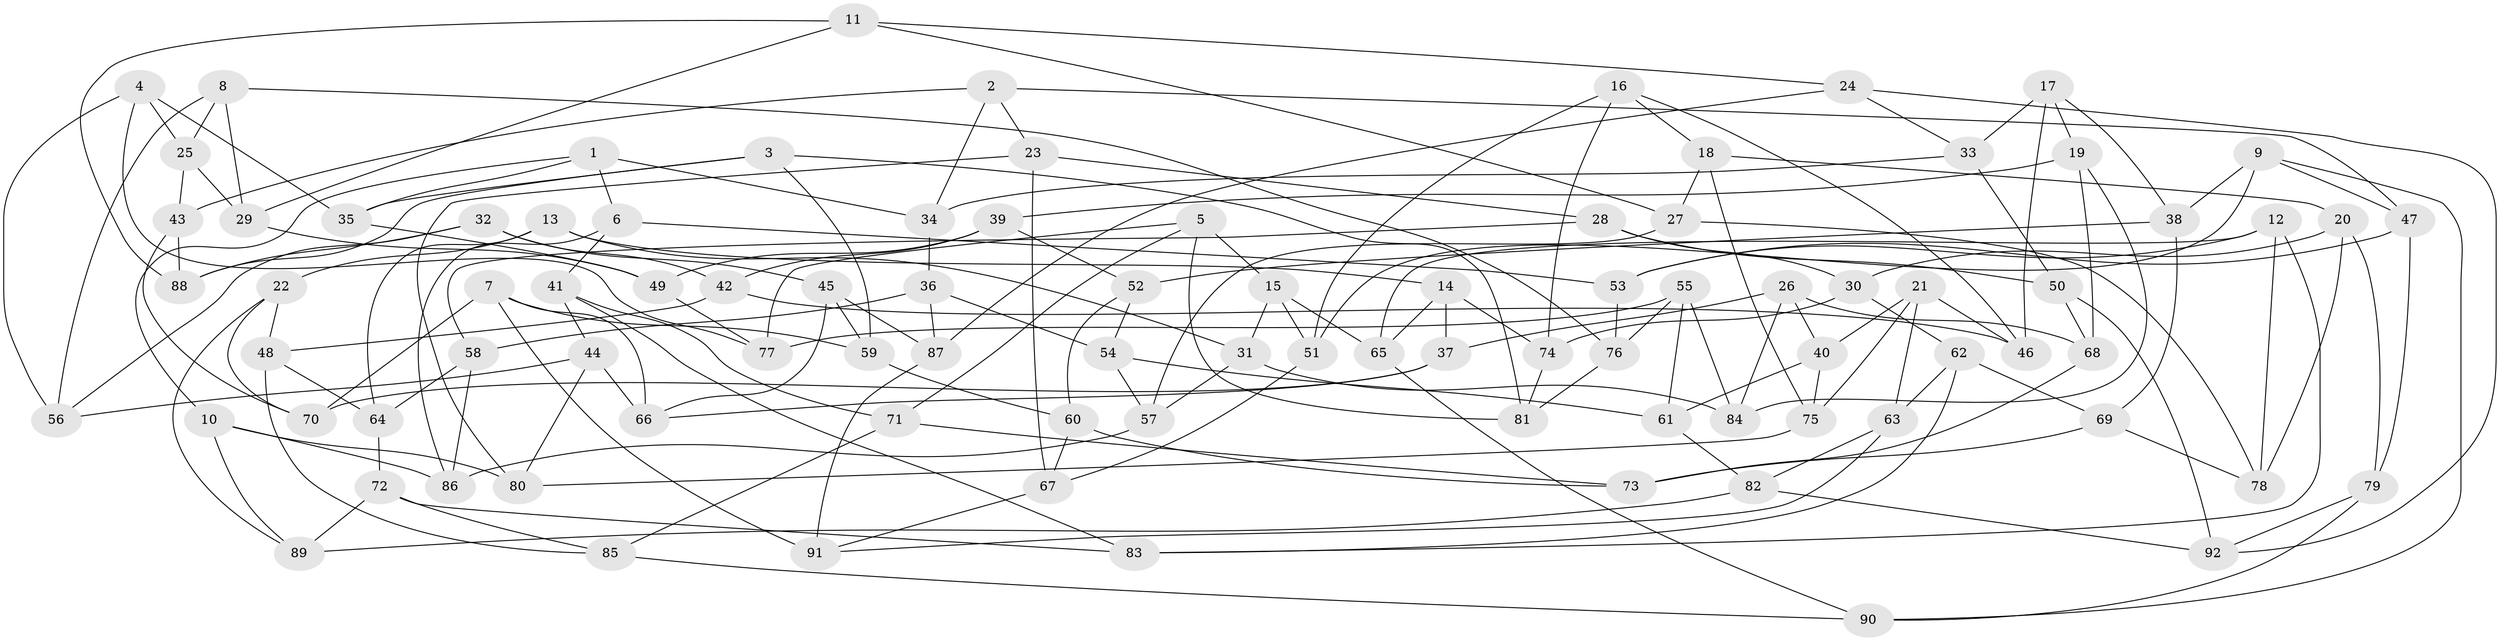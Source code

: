 // coarse degree distribution, {6: 0.5344827586206896, 5: 0.05172413793103448, 4: 0.39655172413793105, 3: 0.017241379310344827}
// Generated by graph-tools (version 1.1) at 2025/24/03/03/25 07:24:24]
// undirected, 92 vertices, 184 edges
graph export_dot {
graph [start="1"]
  node [color=gray90,style=filled];
  1;
  2;
  3;
  4;
  5;
  6;
  7;
  8;
  9;
  10;
  11;
  12;
  13;
  14;
  15;
  16;
  17;
  18;
  19;
  20;
  21;
  22;
  23;
  24;
  25;
  26;
  27;
  28;
  29;
  30;
  31;
  32;
  33;
  34;
  35;
  36;
  37;
  38;
  39;
  40;
  41;
  42;
  43;
  44;
  45;
  46;
  47;
  48;
  49;
  50;
  51;
  52;
  53;
  54;
  55;
  56;
  57;
  58;
  59;
  60;
  61;
  62;
  63;
  64;
  65;
  66;
  67;
  68;
  69;
  70;
  71;
  72;
  73;
  74;
  75;
  76;
  77;
  78;
  79;
  80;
  81;
  82;
  83;
  84;
  85;
  86;
  87;
  88;
  89;
  90;
  91;
  92;
  1 -- 10;
  1 -- 6;
  1 -- 35;
  1 -- 34;
  2 -- 23;
  2 -- 47;
  2 -- 34;
  2 -- 43;
  3 -- 88;
  3 -- 59;
  3 -- 81;
  3 -- 35;
  4 -- 35;
  4 -- 77;
  4 -- 56;
  4 -- 25;
  5 -- 71;
  5 -- 77;
  5 -- 15;
  5 -- 81;
  6 -- 41;
  6 -- 86;
  6 -- 53;
  7 -- 66;
  7 -- 70;
  7 -- 91;
  7 -- 59;
  8 -- 25;
  8 -- 76;
  8 -- 56;
  8 -- 29;
  9 -- 38;
  9 -- 51;
  9 -- 90;
  9 -- 47;
  10 -- 89;
  10 -- 80;
  10 -- 86;
  11 -- 24;
  11 -- 29;
  11 -- 27;
  11 -- 88;
  12 -- 78;
  12 -- 65;
  12 -- 53;
  12 -- 83;
  13 -- 31;
  13 -- 14;
  13 -- 64;
  13 -- 22;
  14 -- 74;
  14 -- 65;
  14 -- 37;
  15 -- 65;
  15 -- 31;
  15 -- 51;
  16 -- 46;
  16 -- 51;
  16 -- 74;
  16 -- 18;
  17 -- 33;
  17 -- 19;
  17 -- 38;
  17 -- 46;
  18 -- 20;
  18 -- 27;
  18 -- 75;
  19 -- 39;
  19 -- 68;
  19 -- 84;
  20 -- 79;
  20 -- 78;
  20 -- 30;
  21 -- 75;
  21 -- 40;
  21 -- 63;
  21 -- 46;
  22 -- 89;
  22 -- 48;
  22 -- 70;
  23 -- 28;
  23 -- 67;
  23 -- 80;
  24 -- 92;
  24 -- 33;
  24 -- 87;
  25 -- 29;
  25 -- 43;
  26 -- 68;
  26 -- 37;
  26 -- 40;
  26 -- 84;
  27 -- 78;
  27 -- 57;
  28 -- 30;
  28 -- 58;
  28 -- 50;
  29 -- 49;
  30 -- 62;
  30 -- 74;
  31 -- 57;
  31 -- 84;
  32 -- 88;
  32 -- 56;
  32 -- 45;
  32 -- 42;
  33 -- 34;
  33 -- 50;
  34 -- 36;
  35 -- 49;
  36 -- 87;
  36 -- 58;
  36 -- 54;
  37 -- 66;
  37 -- 70;
  38 -- 69;
  38 -- 52;
  39 -- 52;
  39 -- 49;
  39 -- 42;
  40 -- 75;
  40 -- 61;
  41 -- 44;
  41 -- 83;
  41 -- 71;
  42 -- 46;
  42 -- 48;
  43 -- 70;
  43 -- 88;
  44 -- 66;
  44 -- 56;
  44 -- 80;
  45 -- 59;
  45 -- 87;
  45 -- 66;
  47 -- 53;
  47 -- 79;
  48 -- 85;
  48 -- 64;
  49 -- 77;
  50 -- 92;
  50 -- 68;
  51 -- 67;
  52 -- 60;
  52 -- 54;
  53 -- 76;
  54 -- 57;
  54 -- 61;
  55 -- 76;
  55 -- 77;
  55 -- 84;
  55 -- 61;
  57 -- 86;
  58 -- 64;
  58 -- 86;
  59 -- 60;
  60 -- 73;
  60 -- 67;
  61 -- 82;
  62 -- 63;
  62 -- 69;
  62 -- 83;
  63 -- 91;
  63 -- 82;
  64 -- 72;
  65 -- 90;
  67 -- 91;
  68 -- 73;
  69 -- 78;
  69 -- 73;
  71 -- 85;
  71 -- 73;
  72 -- 85;
  72 -- 89;
  72 -- 83;
  74 -- 81;
  75 -- 80;
  76 -- 81;
  79 -- 92;
  79 -- 90;
  82 -- 89;
  82 -- 92;
  85 -- 90;
  87 -- 91;
}

